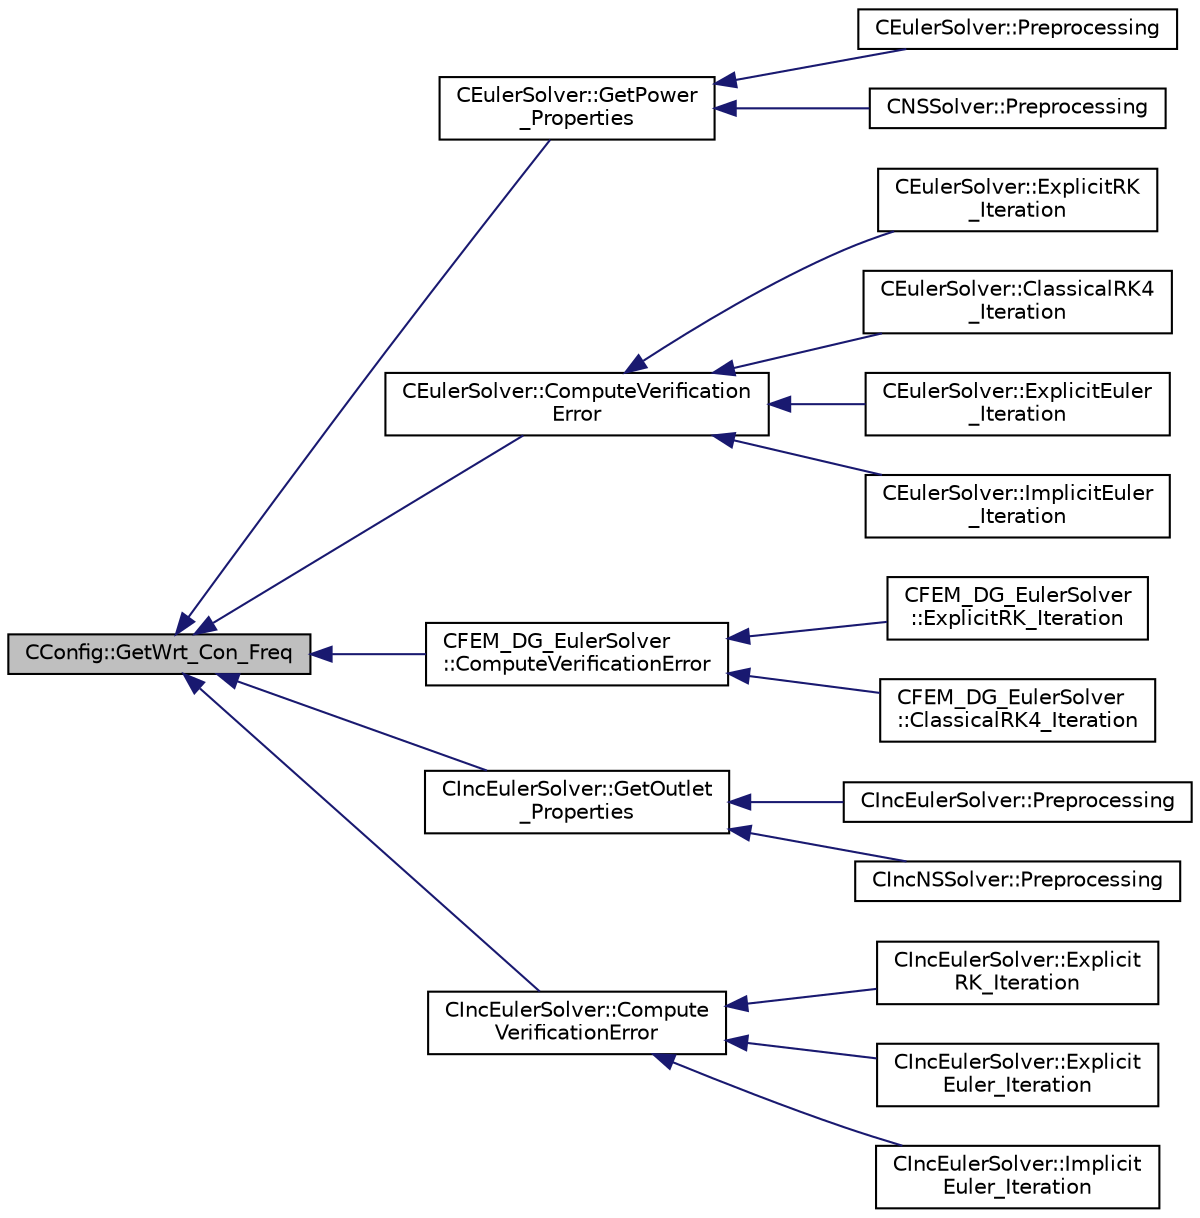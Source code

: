 digraph "CConfig::GetWrt_Con_Freq"
{
  edge [fontname="Helvetica",fontsize="10",labelfontname="Helvetica",labelfontsize="10"];
  node [fontname="Helvetica",fontsize="10",shape=record];
  rankdir="LR";
  Node13767 [label="CConfig::GetWrt_Con_Freq",height=0.2,width=0.4,color="black", fillcolor="grey75", style="filled", fontcolor="black"];
  Node13767 -> Node13768 [dir="back",color="midnightblue",fontsize="10",style="solid",fontname="Helvetica"];
  Node13768 [label="CEulerSolver::GetPower\l_Properties",height=0.2,width=0.4,color="black", fillcolor="white", style="filled",URL="$class_c_euler_solver.html#ad8b538a82e5a7a7e3903ec29954b1d07",tooltip="Compute the Fan face Mach number. "];
  Node13768 -> Node13769 [dir="back",color="midnightblue",fontsize="10",style="solid",fontname="Helvetica"];
  Node13769 [label="CEulerSolver::Preprocessing",height=0.2,width=0.4,color="black", fillcolor="white", style="filled",URL="$class_c_euler_solver.html#a8b89e1bfce33284c2d8f5f00f82f3f3f",tooltip="Compute primitive variables and their gradients. "];
  Node13768 -> Node13770 [dir="back",color="midnightblue",fontsize="10",style="solid",fontname="Helvetica"];
  Node13770 [label="CNSSolver::Preprocessing",height=0.2,width=0.4,color="black", fillcolor="white", style="filled",URL="$class_c_n_s_solver.html#a028c83d18cf8520dff2f9628d8a04e4b",tooltip="Restart residual and compute gradients. "];
  Node13767 -> Node13771 [dir="back",color="midnightblue",fontsize="10",style="solid",fontname="Helvetica"];
  Node13771 [label="CEulerSolver::ComputeVerification\lError",height=0.2,width=0.4,color="black", fillcolor="white", style="filled",URL="$class_c_euler_solver.html#a37498604753b1606c70ff04dddb707b3",tooltip="Compute the global error measures (L2, Linf) for verification cases. "];
  Node13771 -> Node13772 [dir="back",color="midnightblue",fontsize="10",style="solid",fontname="Helvetica"];
  Node13772 [label="CEulerSolver::ExplicitRK\l_Iteration",height=0.2,width=0.4,color="black", fillcolor="white", style="filled",URL="$class_c_euler_solver.html#ac3d1b3a1fee6613906b56a9698bfe680",tooltip="Update the solution using a Runge-Kutta scheme. "];
  Node13771 -> Node13773 [dir="back",color="midnightblue",fontsize="10",style="solid",fontname="Helvetica"];
  Node13773 [label="CEulerSolver::ClassicalRK4\l_Iteration",height=0.2,width=0.4,color="black", fillcolor="white", style="filled",URL="$class_c_euler_solver.html#ad87a9109a645f0ea9e38336d2a6bf196",tooltip="Update the solution using the classical fourth-order Runge-Kutta scheme. "];
  Node13771 -> Node13774 [dir="back",color="midnightblue",fontsize="10",style="solid",fontname="Helvetica"];
  Node13774 [label="CEulerSolver::ExplicitEuler\l_Iteration",height=0.2,width=0.4,color="black", fillcolor="white", style="filled",URL="$class_c_euler_solver.html#a1f798a3f88873d6d634b90f8816eccde",tooltip="Update the solution using the explicit Euler scheme. "];
  Node13771 -> Node13775 [dir="back",color="midnightblue",fontsize="10",style="solid",fontname="Helvetica"];
  Node13775 [label="CEulerSolver::ImplicitEuler\l_Iteration",height=0.2,width=0.4,color="black", fillcolor="white", style="filled",URL="$class_c_euler_solver.html#a4e8277fc44dc97c8d73fbe3347204372",tooltip="Update the solution using an implicit Euler scheme. "];
  Node13767 -> Node13776 [dir="back",color="midnightblue",fontsize="10",style="solid",fontname="Helvetica"];
  Node13776 [label="CFEM_DG_EulerSolver\l::ComputeVerificationError",height=0.2,width=0.4,color="black", fillcolor="white", style="filled",URL="$class_c_f_e_m___d_g___euler_solver.html#a2a94a8ade876c40822b65e81719d4331",tooltip="Compute the global error measures (L2, Linf) for verification cases. "];
  Node13776 -> Node13777 [dir="back",color="midnightblue",fontsize="10",style="solid",fontname="Helvetica"];
  Node13777 [label="CFEM_DG_EulerSolver\l::ExplicitRK_Iteration",height=0.2,width=0.4,color="black", fillcolor="white", style="filled",URL="$class_c_f_e_m___d_g___euler_solver.html#a5f3702ec7e07a248211a10b94068af41",tooltip="Update the solution using a Runge-Kutta scheme. "];
  Node13776 -> Node13778 [dir="back",color="midnightblue",fontsize="10",style="solid",fontname="Helvetica"];
  Node13778 [label="CFEM_DG_EulerSolver\l::ClassicalRK4_Iteration",height=0.2,width=0.4,color="black", fillcolor="white", style="filled",URL="$class_c_f_e_m___d_g___euler_solver.html#add195fe8af6532465c2b677c7a625b3e",tooltip="Update the solution using the classical fourth-order Runge-Kutta scheme. "];
  Node13767 -> Node13779 [dir="back",color="midnightblue",fontsize="10",style="solid",fontname="Helvetica"];
  Node13779 [label="CIncEulerSolver::GetOutlet\l_Properties",height=0.2,width=0.4,color="black", fillcolor="white", style="filled",URL="$class_c_inc_euler_solver.html#aacea1dc960644b2fb82b191b17bf9056",tooltip="A virtual member. "];
  Node13779 -> Node13780 [dir="back",color="midnightblue",fontsize="10",style="solid",fontname="Helvetica"];
  Node13780 [label="CIncEulerSolver::Preprocessing",height=0.2,width=0.4,color="black", fillcolor="white", style="filled",URL="$class_c_inc_euler_solver.html#aabd902b10cc9b41b6b2c406efba0ac41",tooltip="Compute primitive variables and their gradients. "];
  Node13779 -> Node13781 [dir="back",color="midnightblue",fontsize="10",style="solid",fontname="Helvetica"];
  Node13781 [label="CIncNSSolver::Preprocessing",height=0.2,width=0.4,color="black", fillcolor="white", style="filled",URL="$class_c_inc_n_s_solver.html#ae84f6e86313acd1da80c505b4eab81e5",tooltip="Restart residual and compute gradients. "];
  Node13767 -> Node13782 [dir="back",color="midnightblue",fontsize="10",style="solid",fontname="Helvetica"];
  Node13782 [label="CIncEulerSolver::Compute\lVerificationError",height=0.2,width=0.4,color="black", fillcolor="white", style="filled",URL="$class_c_inc_euler_solver.html#abadd4cbdfd6257aedf667081237b232a",tooltip="Compute the global error measures (L2, Linf) for verification cases. "];
  Node13782 -> Node13783 [dir="back",color="midnightblue",fontsize="10",style="solid",fontname="Helvetica"];
  Node13783 [label="CIncEulerSolver::Explicit\lRK_Iteration",height=0.2,width=0.4,color="black", fillcolor="white", style="filled",URL="$class_c_inc_euler_solver.html#a2f6c1370f17da44680c1ff1b6be6c9a1",tooltip="Update the solution using a Runge-Kutta scheme. "];
  Node13782 -> Node13784 [dir="back",color="midnightblue",fontsize="10",style="solid",fontname="Helvetica"];
  Node13784 [label="CIncEulerSolver::Explicit\lEuler_Iteration",height=0.2,width=0.4,color="black", fillcolor="white", style="filled",URL="$class_c_inc_euler_solver.html#a66aac46e83451e30828ad808becb1f73",tooltip="Update the solution using the explicit Euler scheme. "];
  Node13782 -> Node13785 [dir="back",color="midnightblue",fontsize="10",style="solid",fontname="Helvetica"];
  Node13785 [label="CIncEulerSolver::Implicit\lEuler_Iteration",height=0.2,width=0.4,color="black", fillcolor="white", style="filled",URL="$class_c_inc_euler_solver.html#ad84dd4225bb9d158c52b26e2f30f6fa7",tooltip="Update the solution using an implicit Euler scheme. "];
}
